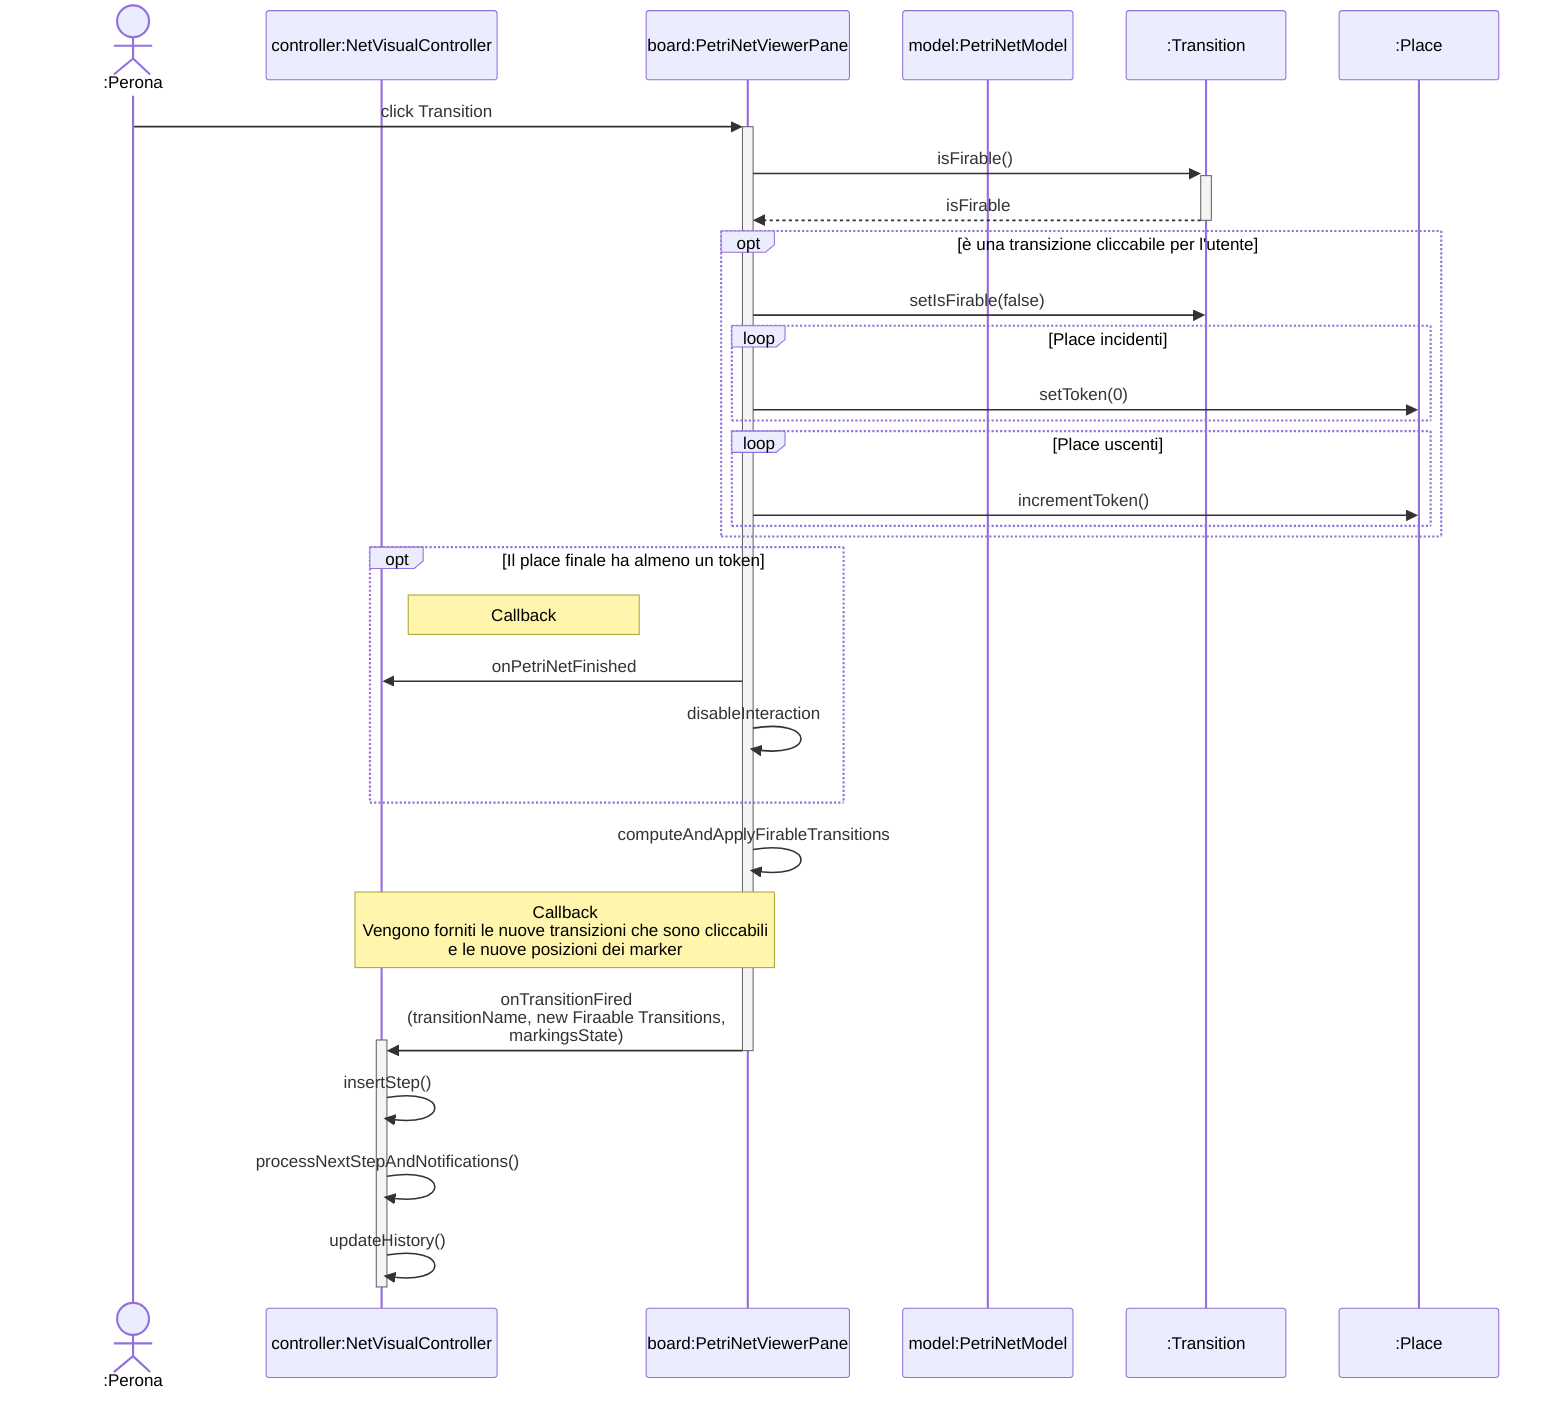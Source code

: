 sequenceDiagram
    actor Persona as :Perona
    participant Controller as controller:NetVisualController

     participant Pane as board:PetriNetViewerPane
     participant Model as model:PetriNetModel


    Persona ->>+ Pane: click Transition
    Pane ->>+ Transition: isFirable()
    Transition -->>- Pane: isFirable
    opt è una transizione cliccabile per l'utente
        Pane ->> Transition: setIsFirable(false)
        loop Place incidenti
            Pane ->> Place: setToken(0)
        end
        loop Place uscenti
            Pane ->> Place: incrementToken()

        end
    end
    opt Il place finale ha almeno un token
        Note right of Controller: Callback
        Pane ->> Controller: onPetriNetFinished
        Pane ->> Pane: disableInteraction
    end
    Pane ->> Pane: computeAndApplyFirableTransitions
    Note over Controller,Pane: Callback<br>Vengono forniti le nuove transizioni che sono cliccabili<br> e le nuove posizioni dei marker
    Pane ->>+ Controller: onTransitionFired<br>(transitionName, new Firaable Transitions,<br> markingsState)
    deactivate Pane
    Controller ->> Controller: insertStep()
    Controller ->> Controller: processNextStepAndNotifications()
    Controller ->> Controller: updateHistory()
    deactivate Controller
    participant Transition as :Transition
    participant Place as :Place